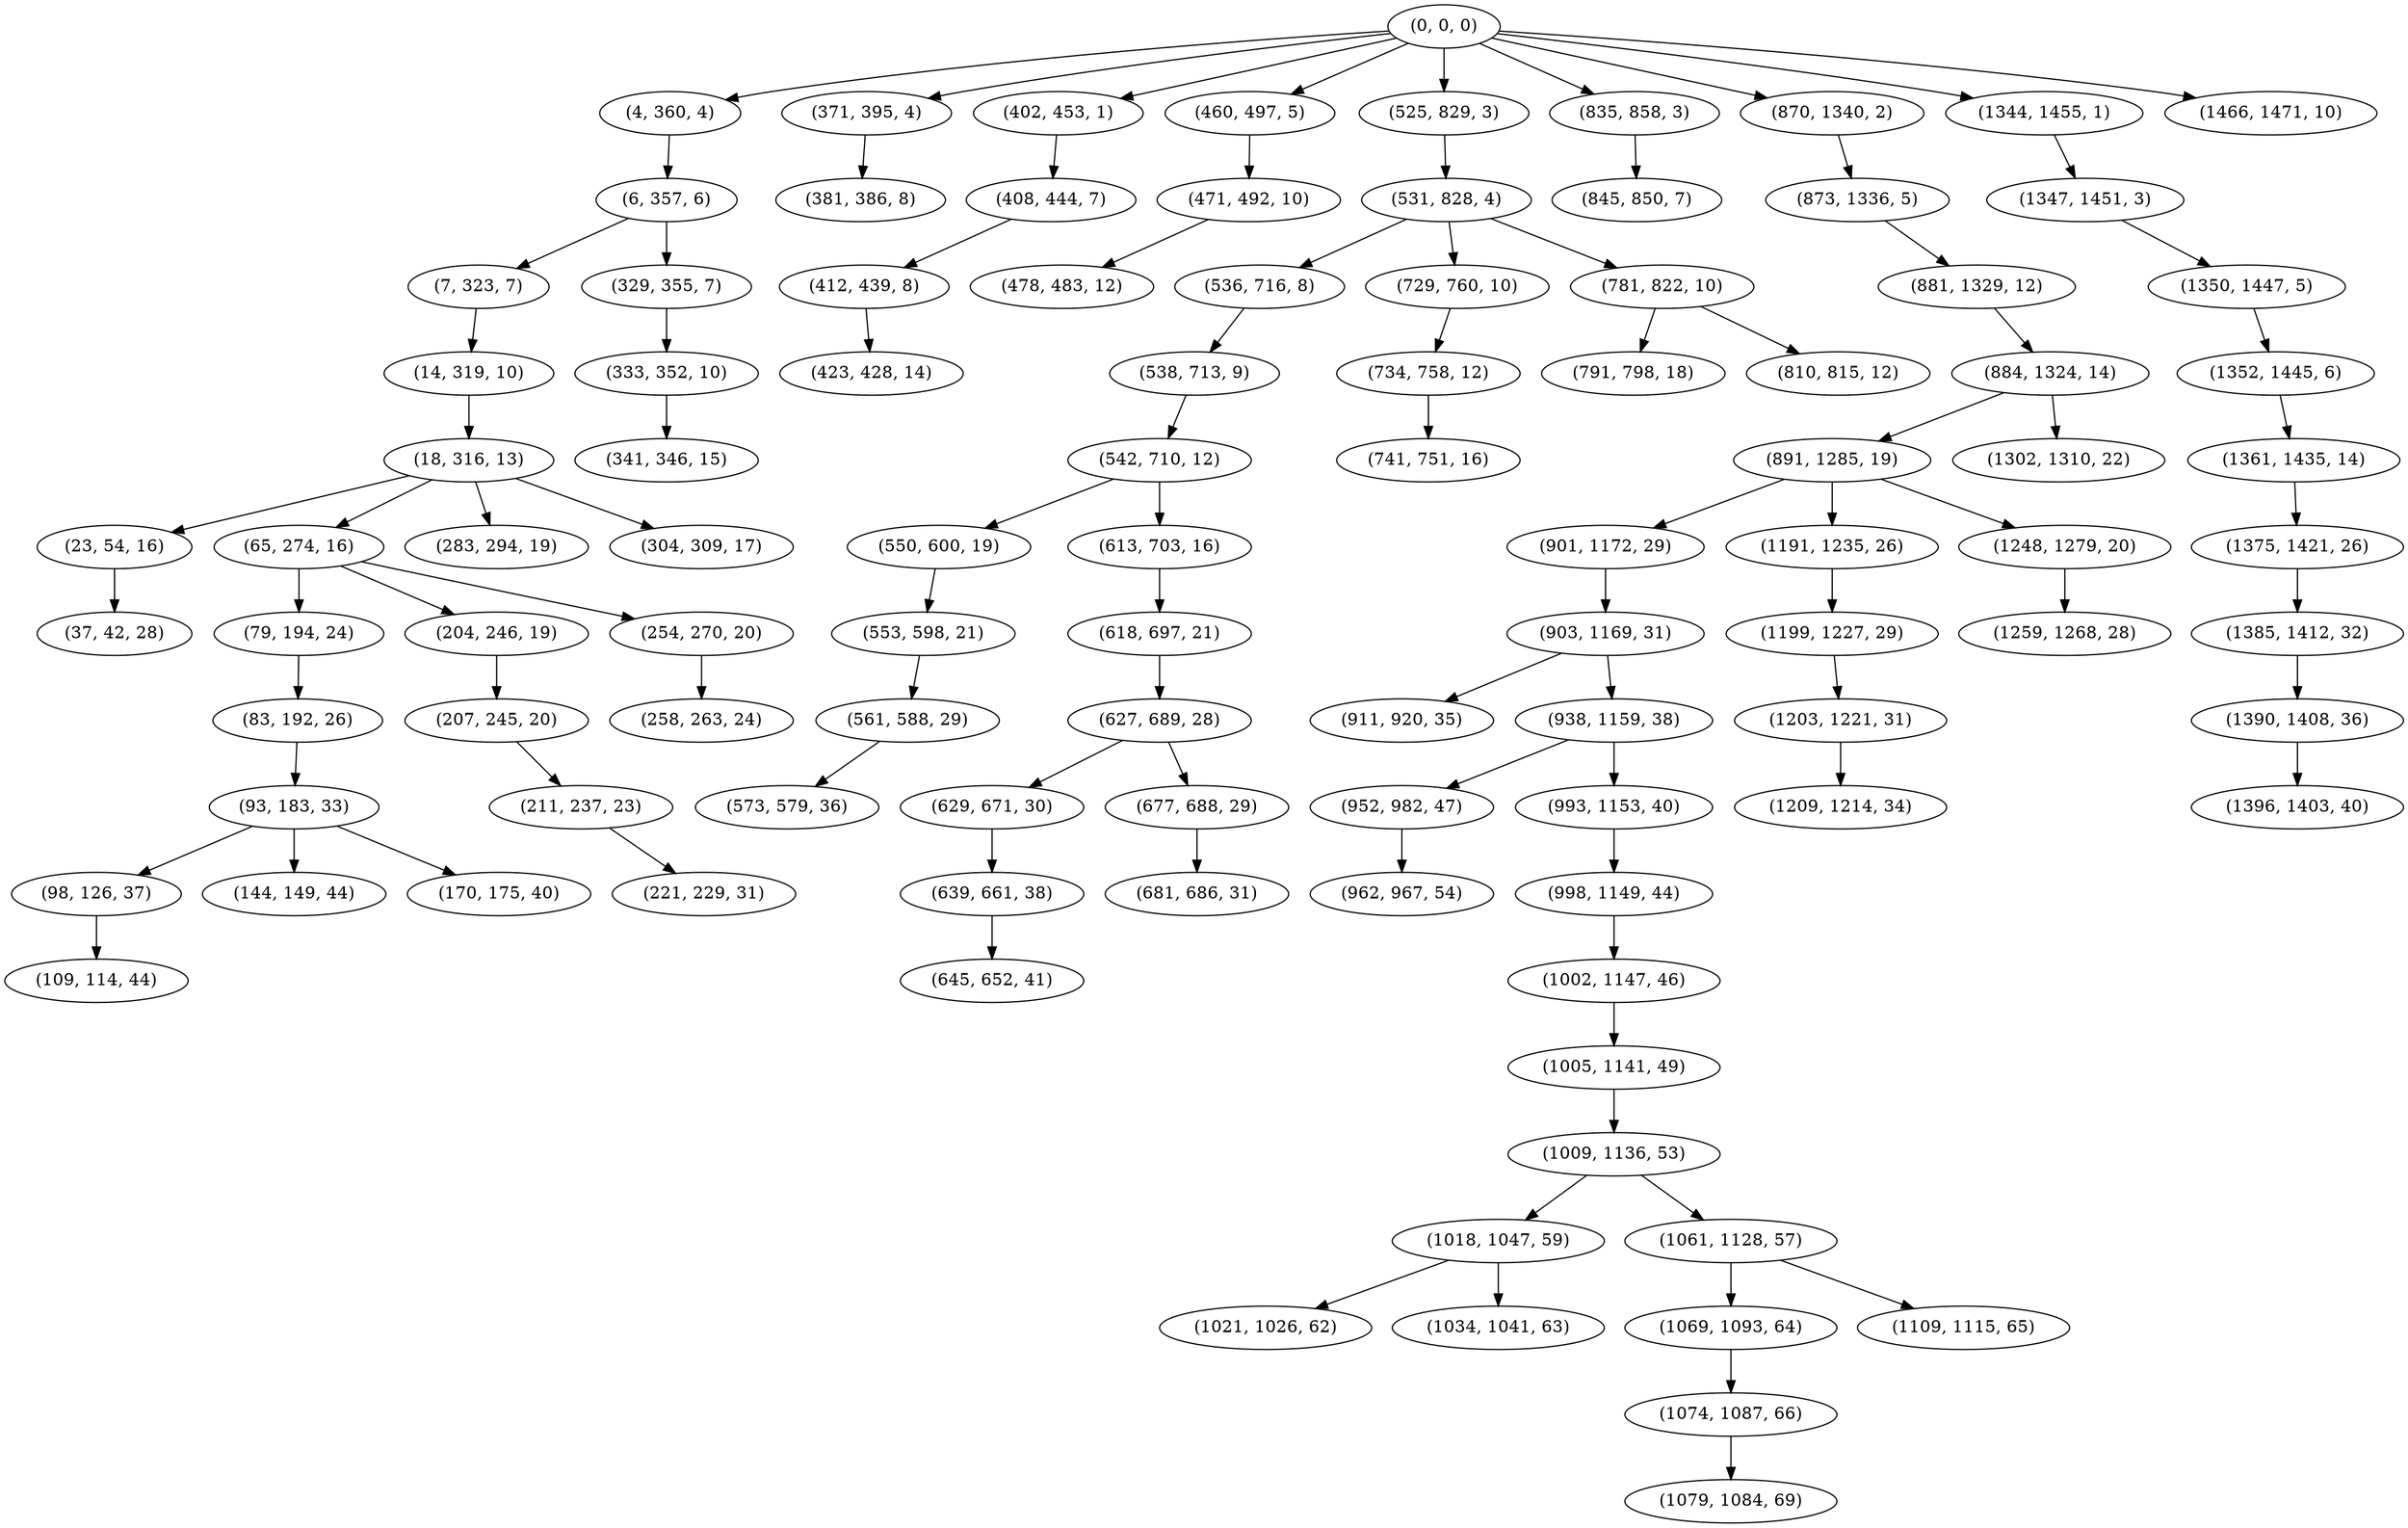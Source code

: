 digraph tree {
    "(0, 0, 0)";
    "(4, 360, 4)";
    "(6, 357, 6)";
    "(7, 323, 7)";
    "(14, 319, 10)";
    "(18, 316, 13)";
    "(23, 54, 16)";
    "(37, 42, 28)";
    "(65, 274, 16)";
    "(79, 194, 24)";
    "(83, 192, 26)";
    "(93, 183, 33)";
    "(98, 126, 37)";
    "(109, 114, 44)";
    "(144, 149, 44)";
    "(170, 175, 40)";
    "(204, 246, 19)";
    "(207, 245, 20)";
    "(211, 237, 23)";
    "(221, 229, 31)";
    "(254, 270, 20)";
    "(258, 263, 24)";
    "(283, 294, 19)";
    "(304, 309, 17)";
    "(329, 355, 7)";
    "(333, 352, 10)";
    "(341, 346, 15)";
    "(371, 395, 4)";
    "(381, 386, 8)";
    "(402, 453, 1)";
    "(408, 444, 7)";
    "(412, 439, 8)";
    "(423, 428, 14)";
    "(460, 497, 5)";
    "(471, 492, 10)";
    "(478, 483, 12)";
    "(525, 829, 3)";
    "(531, 828, 4)";
    "(536, 716, 8)";
    "(538, 713, 9)";
    "(542, 710, 12)";
    "(550, 600, 19)";
    "(553, 598, 21)";
    "(561, 588, 29)";
    "(573, 579, 36)";
    "(613, 703, 16)";
    "(618, 697, 21)";
    "(627, 689, 28)";
    "(629, 671, 30)";
    "(639, 661, 38)";
    "(645, 652, 41)";
    "(677, 688, 29)";
    "(681, 686, 31)";
    "(729, 760, 10)";
    "(734, 758, 12)";
    "(741, 751, 16)";
    "(781, 822, 10)";
    "(791, 798, 18)";
    "(810, 815, 12)";
    "(835, 858, 3)";
    "(845, 850, 7)";
    "(870, 1340, 2)";
    "(873, 1336, 5)";
    "(881, 1329, 12)";
    "(884, 1324, 14)";
    "(891, 1285, 19)";
    "(901, 1172, 29)";
    "(903, 1169, 31)";
    "(911, 920, 35)";
    "(938, 1159, 38)";
    "(952, 982, 47)";
    "(962, 967, 54)";
    "(993, 1153, 40)";
    "(998, 1149, 44)";
    "(1002, 1147, 46)";
    "(1005, 1141, 49)";
    "(1009, 1136, 53)";
    "(1018, 1047, 59)";
    "(1021, 1026, 62)";
    "(1034, 1041, 63)";
    "(1061, 1128, 57)";
    "(1069, 1093, 64)";
    "(1074, 1087, 66)";
    "(1079, 1084, 69)";
    "(1109, 1115, 65)";
    "(1191, 1235, 26)";
    "(1199, 1227, 29)";
    "(1203, 1221, 31)";
    "(1209, 1214, 34)";
    "(1248, 1279, 20)";
    "(1259, 1268, 28)";
    "(1302, 1310, 22)";
    "(1344, 1455, 1)";
    "(1347, 1451, 3)";
    "(1350, 1447, 5)";
    "(1352, 1445, 6)";
    "(1361, 1435, 14)";
    "(1375, 1421, 26)";
    "(1385, 1412, 32)";
    "(1390, 1408, 36)";
    "(1396, 1403, 40)";
    "(1466, 1471, 10)";
    "(0, 0, 0)" -> "(4, 360, 4)";
    "(0, 0, 0)" -> "(371, 395, 4)";
    "(0, 0, 0)" -> "(402, 453, 1)";
    "(0, 0, 0)" -> "(460, 497, 5)";
    "(0, 0, 0)" -> "(525, 829, 3)";
    "(0, 0, 0)" -> "(835, 858, 3)";
    "(0, 0, 0)" -> "(870, 1340, 2)";
    "(0, 0, 0)" -> "(1344, 1455, 1)";
    "(0, 0, 0)" -> "(1466, 1471, 10)";
    "(4, 360, 4)" -> "(6, 357, 6)";
    "(6, 357, 6)" -> "(7, 323, 7)";
    "(6, 357, 6)" -> "(329, 355, 7)";
    "(7, 323, 7)" -> "(14, 319, 10)";
    "(14, 319, 10)" -> "(18, 316, 13)";
    "(18, 316, 13)" -> "(23, 54, 16)";
    "(18, 316, 13)" -> "(65, 274, 16)";
    "(18, 316, 13)" -> "(283, 294, 19)";
    "(18, 316, 13)" -> "(304, 309, 17)";
    "(23, 54, 16)" -> "(37, 42, 28)";
    "(65, 274, 16)" -> "(79, 194, 24)";
    "(65, 274, 16)" -> "(204, 246, 19)";
    "(65, 274, 16)" -> "(254, 270, 20)";
    "(79, 194, 24)" -> "(83, 192, 26)";
    "(83, 192, 26)" -> "(93, 183, 33)";
    "(93, 183, 33)" -> "(98, 126, 37)";
    "(93, 183, 33)" -> "(144, 149, 44)";
    "(93, 183, 33)" -> "(170, 175, 40)";
    "(98, 126, 37)" -> "(109, 114, 44)";
    "(204, 246, 19)" -> "(207, 245, 20)";
    "(207, 245, 20)" -> "(211, 237, 23)";
    "(211, 237, 23)" -> "(221, 229, 31)";
    "(254, 270, 20)" -> "(258, 263, 24)";
    "(329, 355, 7)" -> "(333, 352, 10)";
    "(333, 352, 10)" -> "(341, 346, 15)";
    "(371, 395, 4)" -> "(381, 386, 8)";
    "(402, 453, 1)" -> "(408, 444, 7)";
    "(408, 444, 7)" -> "(412, 439, 8)";
    "(412, 439, 8)" -> "(423, 428, 14)";
    "(460, 497, 5)" -> "(471, 492, 10)";
    "(471, 492, 10)" -> "(478, 483, 12)";
    "(525, 829, 3)" -> "(531, 828, 4)";
    "(531, 828, 4)" -> "(536, 716, 8)";
    "(531, 828, 4)" -> "(729, 760, 10)";
    "(531, 828, 4)" -> "(781, 822, 10)";
    "(536, 716, 8)" -> "(538, 713, 9)";
    "(538, 713, 9)" -> "(542, 710, 12)";
    "(542, 710, 12)" -> "(550, 600, 19)";
    "(542, 710, 12)" -> "(613, 703, 16)";
    "(550, 600, 19)" -> "(553, 598, 21)";
    "(553, 598, 21)" -> "(561, 588, 29)";
    "(561, 588, 29)" -> "(573, 579, 36)";
    "(613, 703, 16)" -> "(618, 697, 21)";
    "(618, 697, 21)" -> "(627, 689, 28)";
    "(627, 689, 28)" -> "(629, 671, 30)";
    "(627, 689, 28)" -> "(677, 688, 29)";
    "(629, 671, 30)" -> "(639, 661, 38)";
    "(639, 661, 38)" -> "(645, 652, 41)";
    "(677, 688, 29)" -> "(681, 686, 31)";
    "(729, 760, 10)" -> "(734, 758, 12)";
    "(734, 758, 12)" -> "(741, 751, 16)";
    "(781, 822, 10)" -> "(791, 798, 18)";
    "(781, 822, 10)" -> "(810, 815, 12)";
    "(835, 858, 3)" -> "(845, 850, 7)";
    "(870, 1340, 2)" -> "(873, 1336, 5)";
    "(873, 1336, 5)" -> "(881, 1329, 12)";
    "(881, 1329, 12)" -> "(884, 1324, 14)";
    "(884, 1324, 14)" -> "(891, 1285, 19)";
    "(884, 1324, 14)" -> "(1302, 1310, 22)";
    "(891, 1285, 19)" -> "(901, 1172, 29)";
    "(891, 1285, 19)" -> "(1191, 1235, 26)";
    "(891, 1285, 19)" -> "(1248, 1279, 20)";
    "(901, 1172, 29)" -> "(903, 1169, 31)";
    "(903, 1169, 31)" -> "(911, 920, 35)";
    "(903, 1169, 31)" -> "(938, 1159, 38)";
    "(938, 1159, 38)" -> "(952, 982, 47)";
    "(938, 1159, 38)" -> "(993, 1153, 40)";
    "(952, 982, 47)" -> "(962, 967, 54)";
    "(993, 1153, 40)" -> "(998, 1149, 44)";
    "(998, 1149, 44)" -> "(1002, 1147, 46)";
    "(1002, 1147, 46)" -> "(1005, 1141, 49)";
    "(1005, 1141, 49)" -> "(1009, 1136, 53)";
    "(1009, 1136, 53)" -> "(1018, 1047, 59)";
    "(1009, 1136, 53)" -> "(1061, 1128, 57)";
    "(1018, 1047, 59)" -> "(1021, 1026, 62)";
    "(1018, 1047, 59)" -> "(1034, 1041, 63)";
    "(1061, 1128, 57)" -> "(1069, 1093, 64)";
    "(1061, 1128, 57)" -> "(1109, 1115, 65)";
    "(1069, 1093, 64)" -> "(1074, 1087, 66)";
    "(1074, 1087, 66)" -> "(1079, 1084, 69)";
    "(1191, 1235, 26)" -> "(1199, 1227, 29)";
    "(1199, 1227, 29)" -> "(1203, 1221, 31)";
    "(1203, 1221, 31)" -> "(1209, 1214, 34)";
    "(1248, 1279, 20)" -> "(1259, 1268, 28)";
    "(1344, 1455, 1)" -> "(1347, 1451, 3)";
    "(1347, 1451, 3)" -> "(1350, 1447, 5)";
    "(1350, 1447, 5)" -> "(1352, 1445, 6)";
    "(1352, 1445, 6)" -> "(1361, 1435, 14)";
    "(1361, 1435, 14)" -> "(1375, 1421, 26)";
    "(1375, 1421, 26)" -> "(1385, 1412, 32)";
    "(1385, 1412, 32)" -> "(1390, 1408, 36)";
    "(1390, 1408, 36)" -> "(1396, 1403, 40)";
}
